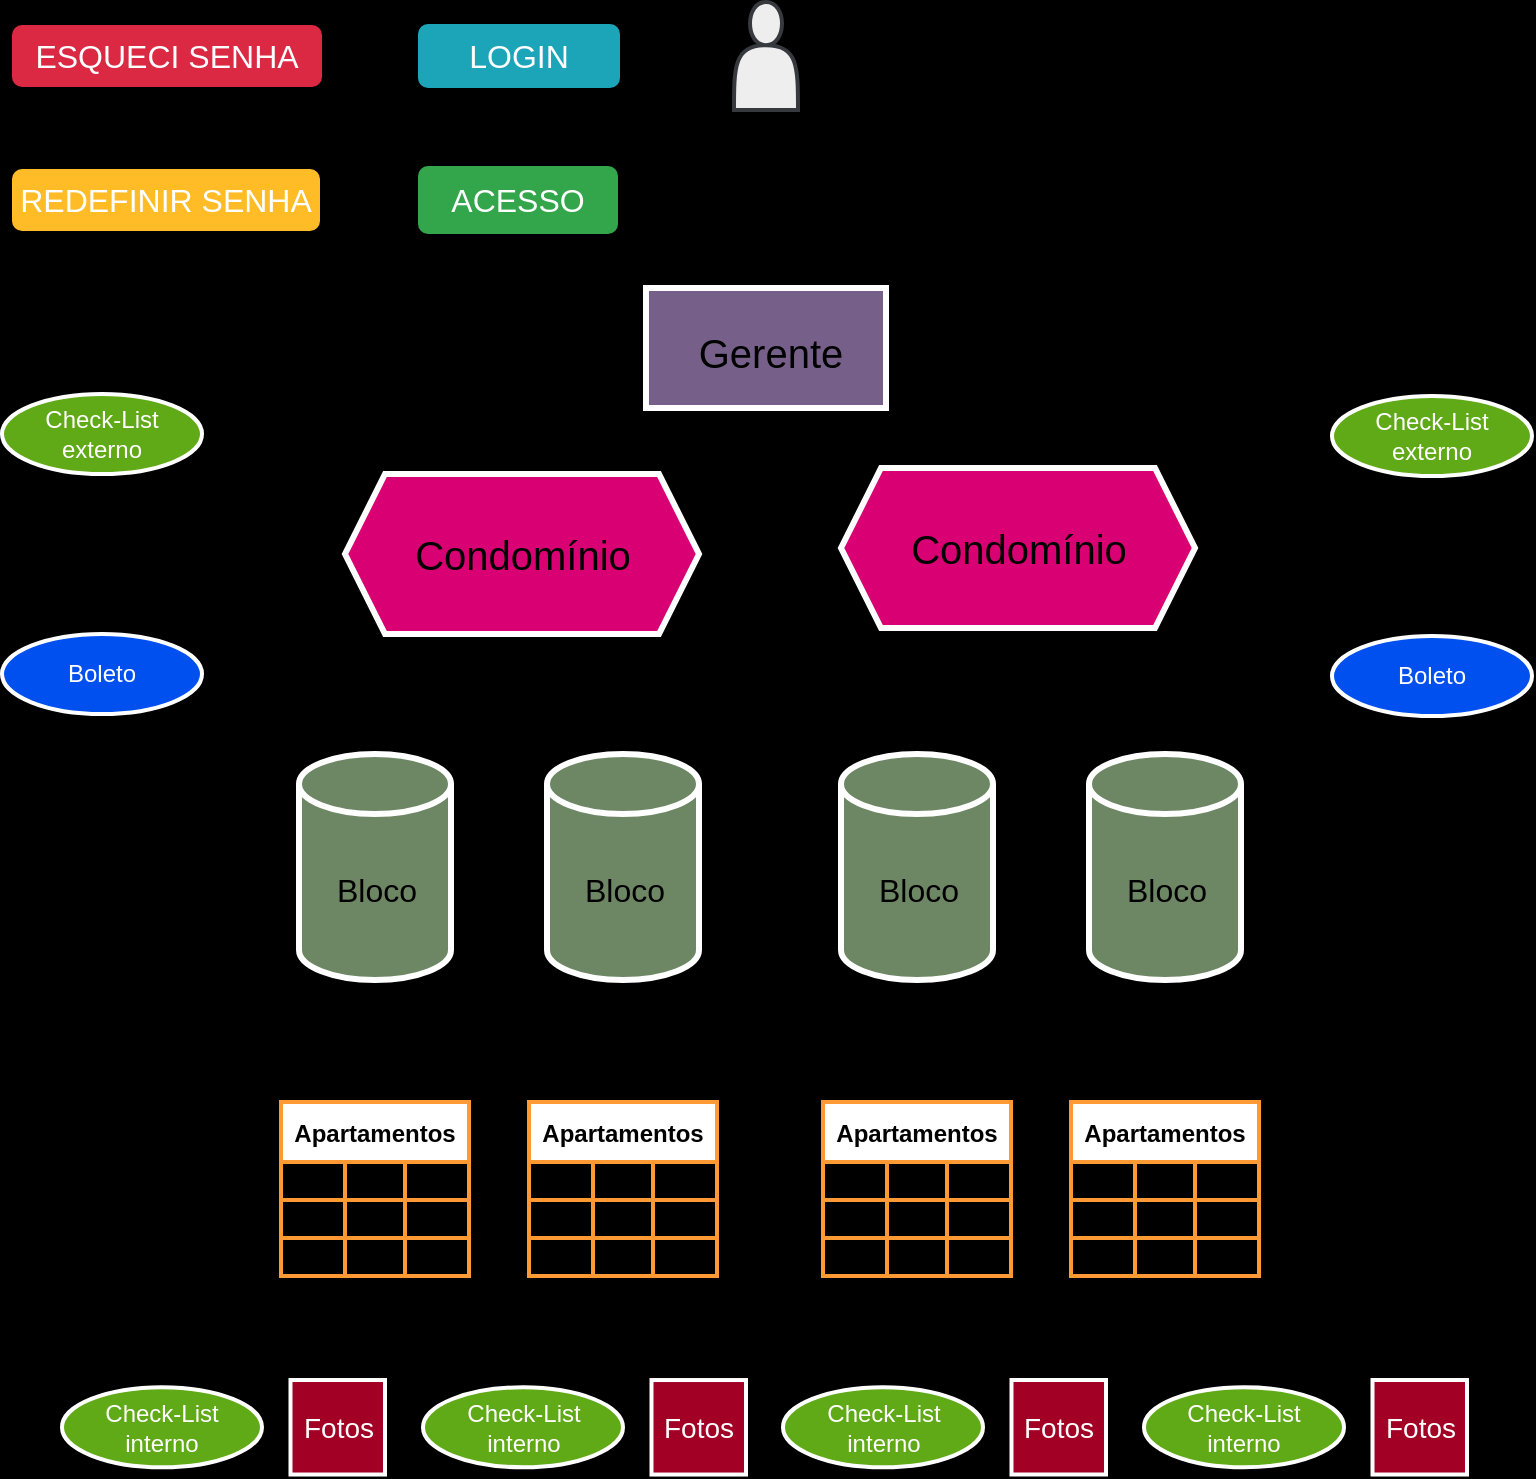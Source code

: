 <mxfile>
    <diagram id="E41IXRZdUjbz6F4WMIkR" name="Página-1">
        <mxGraphModel dx="1037" dy="745" grid="0" gridSize="10" guides="1" tooltips="1" connect="1" arrows="1" fold="1" page="1" pageScale="1" pageWidth="827" pageHeight="1169" background="#000000" math="0" shadow="0">
            <root>
                <mxCell id="0"/>
                <mxCell id="1" parent="0"/>
                <mxCell id="30" value="" style="edgeStyle=none;html=1;fontSize=20;" edge="1" parent="1" target="29">
                    <mxGeometry relative="1" as="geometry">
                        <mxPoint x="414" y="102" as="sourcePoint"/>
                    </mxGeometry>
                </mxCell>
                <mxCell id="28" value="Usuário" style="text;html=1;resizable=0;autosize=1;align=center;verticalAlign=middle;points=[];rounded=0;fontSize=15;" vertex="1" parent="1">
                    <mxGeometry x="383" y="74" width="62" height="22" as="geometry"/>
                </mxCell>
                <mxCell id="49" style="edgeStyle=elbowEdgeStyle;html=1;entryX=0.008;entryY=0.25;entryDx=0;entryDy=0;entryPerimeter=0;fontSize=20;" edge="1" parent="1" source="31" target="39">
                    <mxGeometry relative="1" as="geometry"/>
                </mxCell>
                <mxCell id="50" style="edgeStyle=elbowEdgeStyle;html=1;entryX=1.023;entryY=0.714;entryDx=0;entryDy=0;entryPerimeter=0;fontSize=20;" edge="1" parent="1" source="31" target="41">
                    <mxGeometry relative="1" as="geometry"/>
                </mxCell>
                <mxCell id="81" style="edgeStyle=elbowEdgeStyle;html=1;entryX=0.5;entryY=0;entryDx=0;entryDy=0;entryPerimeter=0;fontSize=16;" edge="1" parent="1" source="38" target="71">
                    <mxGeometry relative="1" as="geometry"/>
                </mxCell>
                <mxCell id="82" style="edgeStyle=elbowEdgeStyle;html=1;fontSize=16;" edge="1" parent="1" source="38" target="68">
                    <mxGeometry relative="1" as="geometry"/>
                </mxCell>
                <mxCell id="180" style="edgeStyle=elbowEdgeStyle;html=1;entryX=1;entryY=0.5;entryDx=0;entryDy=0;fontSize=12;" edge="1" parent="1" source="38" target="179">
                    <mxGeometry relative="1" as="geometry"/>
                </mxCell>
                <mxCell id="186" style="edgeStyle=elbowEdgeStyle;html=1;entryX=1;entryY=0.5;entryDx=0;entryDy=0;fontSize=12;" edge="1" parent="1" source="38" target="178">
                    <mxGeometry relative="1" as="geometry"/>
                </mxCell>
                <mxCell id="38" value="" style="shape=hexagon;perimeter=hexagonPerimeter2;whiteSpace=wrap;html=1;fixedSize=1;fontSize=20;strokeWidth=3;fillColor=#d80073;fontColor=#ffffff;strokeColor=#FFFFFF;" vertex="1" parent="1">
                    <mxGeometry x="203.5" y="250" width="177" height="80" as="geometry"/>
                </mxCell>
                <mxCell id="39" value="Condomínio" style="text;html=1;resizable=0;autosize=1;align=center;verticalAlign=middle;points=[];rounded=0;fontSize=20;" vertex="1" parent="1">
                    <mxGeometry x="233" y="276" width="118" height="28" as="geometry"/>
                </mxCell>
                <mxCell id="83" style="edgeStyle=elbowEdgeStyle;html=1;fontSize=16;" edge="1" parent="1" source="40" target="73">
                    <mxGeometry relative="1" as="geometry"/>
                </mxCell>
                <mxCell id="84" style="edgeStyle=elbowEdgeStyle;html=1;fontSize=16;" edge="1" parent="1" source="40" target="75">
                    <mxGeometry relative="1" as="geometry"/>
                </mxCell>
                <mxCell id="184" style="edgeStyle=elbowEdgeStyle;html=1;entryX=0;entryY=0.5;entryDx=0;entryDy=0;fontSize=12;" edge="1" parent="1" source="40" target="183">
                    <mxGeometry relative="1" as="geometry"/>
                </mxCell>
                <mxCell id="185" style="edgeStyle=elbowEdgeStyle;html=1;entryX=0;entryY=0.5;entryDx=0;entryDy=0;fontSize=12;" edge="1" parent="1" source="40" target="182">
                    <mxGeometry relative="1" as="geometry"/>
                </mxCell>
                <mxCell id="40" value="" style="shape=hexagon;perimeter=hexagonPerimeter2;whiteSpace=wrap;html=1;fixedSize=1;fontSize=20;strokeWidth=3;fillColor=#d80073;fontColor=#ffffff;strokeColor=#FFFFFF;" vertex="1" parent="1">
                    <mxGeometry x="451.5" y="247" width="177" height="80" as="geometry"/>
                </mxCell>
                <mxCell id="41" value="Condomínio" style="text;html=1;resizable=0;autosize=1;align=center;verticalAlign=middle;points=[];rounded=0;fontSize=20;" vertex="1" parent="1">
                    <mxGeometry x="481" y="273" width="118" height="28" as="geometry"/>
                </mxCell>
                <mxCell id="29" value="" style="whiteSpace=wrap;html=1;fontSize=20;rounded=0;strokeWidth=3;fillColor=#76608a;strokeColor=#FFFFFF;fontColor=#ffffff;" vertex="1" parent="1">
                    <mxGeometry x="354" y="157" width="120" height="60" as="geometry"/>
                </mxCell>
                <mxCell id="31" value="Gerente" style="text;html=1;resizable=0;autosize=1;align=center;verticalAlign=middle;points=[];rounded=0;fontSize=20;" vertex="1" parent="1">
                    <mxGeometry x="375" y="175" width="82" height="28" as="geometry"/>
                </mxCell>
                <mxCell id="166" style="edgeStyle=elbowEdgeStyle;html=1;fontSize=12;" edge="1" parent="1" source="68" target="101">
                    <mxGeometry relative="1" as="geometry"/>
                </mxCell>
                <mxCell id="68" value="" style="shape=cylinder3;whiteSpace=wrap;html=1;boundedLbl=1;backgroundOutline=1;size=15;fontSize=17;strokeWidth=3;fillColor=#6d8764;strokeColor=#FFFFFF;fontColor=#ffffff;" vertex="1" parent="1">
                    <mxGeometry x="180.5" y="390" width="76" height="113" as="geometry"/>
                </mxCell>
                <mxCell id="69" value="Bloco" style="text;html=1;resizable=0;autosize=1;align=center;verticalAlign=middle;points=[];rounded=0;fontSize=16;" vertex="1" parent="1">
                    <mxGeometry x="193.5" y="446" width="50" height="23" as="geometry"/>
                </mxCell>
                <mxCell id="167" style="edgeStyle=elbowEdgeStyle;html=1;entryX=0.5;entryY=0;entryDx=0;entryDy=0;fontSize=12;" edge="1" parent="1" source="71" target="127">
                    <mxGeometry relative="1" as="geometry"/>
                </mxCell>
                <mxCell id="71" value="" style="shape=cylinder3;whiteSpace=wrap;html=1;boundedLbl=1;backgroundOutline=1;size=15;fontSize=17;strokeWidth=3;fillColor=#6d8764;strokeColor=#FFFFFF;fontColor=#ffffff;" vertex="1" parent="1">
                    <mxGeometry x="304.5" y="390" width="76" height="113" as="geometry"/>
                </mxCell>
                <mxCell id="72" value="Bloco" style="text;html=1;resizable=0;autosize=1;align=center;verticalAlign=middle;points=[];rounded=0;fontSize=16;" vertex="1" parent="1">
                    <mxGeometry x="317.5" y="446" width="50" height="23" as="geometry"/>
                </mxCell>
                <mxCell id="168" style="edgeStyle=elbowEdgeStyle;html=1;entryX=0.5;entryY=0;entryDx=0;entryDy=0;fontSize=12;" edge="1" parent="1" source="73" target="140">
                    <mxGeometry relative="1" as="geometry"/>
                </mxCell>
                <mxCell id="73" value="" style="shape=cylinder3;whiteSpace=wrap;html=1;boundedLbl=1;backgroundOutline=1;size=15;fontSize=17;strokeWidth=3;fillColor=#6d8764;strokeColor=#FFFFFF;fontColor=#ffffff;" vertex="1" parent="1">
                    <mxGeometry x="451.5" y="390" width="76" height="113" as="geometry"/>
                </mxCell>
                <mxCell id="74" value="Bloco" style="text;html=1;resizable=0;autosize=1;align=center;verticalAlign=middle;points=[];rounded=0;fontSize=16;" vertex="1" parent="1">
                    <mxGeometry x="464.5" y="446" width="50" height="23" as="geometry"/>
                </mxCell>
                <mxCell id="169" style="edgeStyle=elbowEdgeStyle;html=1;entryX=0.5;entryY=0;entryDx=0;entryDy=0;fontSize=12;" edge="1" parent="1" source="75" target="153">
                    <mxGeometry relative="1" as="geometry"/>
                </mxCell>
                <mxCell id="75" value="" style="shape=cylinder3;whiteSpace=wrap;html=1;boundedLbl=1;backgroundOutline=1;size=15;fontSize=17;strokeWidth=3;fillColor=#6d8764;strokeColor=#FFFFFF;fontColor=#ffffff;" vertex="1" parent="1">
                    <mxGeometry x="575.5" y="390" width="76" height="113" as="geometry"/>
                </mxCell>
                <mxCell id="76" value="Bloco" style="text;html=1;resizable=0;autosize=1;align=center;verticalAlign=middle;points=[];rounded=0;fontSize=16;" vertex="1" parent="1">
                    <mxGeometry x="588.5" y="446" width="50" height="23" as="geometry"/>
                </mxCell>
                <mxCell id="243" style="edgeStyle=elbowEdgeStyle;html=1;fontSize=14;fontColor=#000000;" edge="1" parent="1" source="101">
                    <mxGeometry relative="1" as="geometry">
                        <mxPoint x="219" y="689" as="targetPoint"/>
                    </mxGeometry>
                </mxCell>
                <mxCell id="101" value="Apartamentos" style="shape=table;startSize=30;container=1;collapsible=0;childLayout=tableLayout;fontStyle=1;align=center;pointerEvents=1;fontSize=12;strokeWidth=2;fillColor=default;gradientColor=none;strokeColor=#FF9933;" vertex="1" parent="1">
                    <mxGeometry x="171.5" y="564" width="94" height="87" as="geometry"/>
                </mxCell>
                <mxCell id="102" value="" style="shape=partialRectangle;html=1;whiteSpace=wrap;collapsible=0;dropTarget=0;pointerEvents=0;fillColor=none;top=0;left=0;bottom=0;right=0;points=[[0,0.5],[1,0.5]];portConstraint=eastwest;fontSize=12;strokeWidth=2;" vertex="1" parent="101">
                    <mxGeometry y="30" width="94" height="19" as="geometry"/>
                </mxCell>
                <mxCell id="103" value="" style="shape=partialRectangle;html=1;whiteSpace=wrap;connectable=0;fillColor=none;top=0;left=0;bottom=0;right=0;overflow=hidden;pointerEvents=1;fontSize=12;strokeWidth=2;" vertex="1" parent="102">
                    <mxGeometry width="32" height="19" as="geometry">
                        <mxRectangle width="32" height="19" as="alternateBounds"/>
                    </mxGeometry>
                </mxCell>
                <mxCell id="104" value="" style="shape=partialRectangle;html=1;whiteSpace=wrap;connectable=0;fillColor=none;top=0;left=0;bottom=0;right=0;overflow=hidden;pointerEvents=1;fontSize=12;strokeWidth=2;" vertex="1" parent="102">
                    <mxGeometry x="32" width="30" height="19" as="geometry">
                        <mxRectangle width="30" height="19" as="alternateBounds"/>
                    </mxGeometry>
                </mxCell>
                <mxCell id="105" value="" style="shape=partialRectangle;html=1;whiteSpace=wrap;connectable=0;fillColor=none;top=0;left=0;bottom=0;right=0;overflow=hidden;pointerEvents=1;fontSize=12;strokeWidth=2;" vertex="1" parent="102">
                    <mxGeometry x="62" width="32" height="19" as="geometry">
                        <mxRectangle width="32" height="19" as="alternateBounds"/>
                    </mxGeometry>
                </mxCell>
                <mxCell id="106" value="" style="shape=partialRectangle;html=1;whiteSpace=wrap;collapsible=0;dropTarget=0;pointerEvents=0;fillColor=none;top=0;left=0;bottom=0;right=0;points=[[0,0.5],[1,0.5]];portConstraint=eastwest;fontSize=12;strokeWidth=2;" vertex="1" parent="101">
                    <mxGeometry y="49" width="94" height="19" as="geometry"/>
                </mxCell>
                <mxCell id="107" value="" style="shape=partialRectangle;html=1;whiteSpace=wrap;connectable=0;fillColor=none;top=0;left=0;bottom=0;right=0;overflow=hidden;pointerEvents=1;fontSize=12;strokeWidth=2;" vertex="1" parent="106">
                    <mxGeometry width="32" height="19" as="geometry">
                        <mxRectangle width="32" height="19" as="alternateBounds"/>
                    </mxGeometry>
                </mxCell>
                <mxCell id="108" value="" style="shape=partialRectangle;html=1;whiteSpace=wrap;connectable=0;fillColor=none;top=0;left=0;bottom=0;right=0;overflow=hidden;pointerEvents=1;fontSize=12;strokeWidth=2;" vertex="1" parent="106">
                    <mxGeometry x="32" width="30" height="19" as="geometry">
                        <mxRectangle width="30" height="19" as="alternateBounds"/>
                    </mxGeometry>
                </mxCell>
                <mxCell id="109" value="" style="shape=partialRectangle;html=1;whiteSpace=wrap;connectable=0;fillColor=none;top=0;left=0;bottom=0;right=0;overflow=hidden;pointerEvents=1;fontSize=12;strokeWidth=2;" vertex="1" parent="106">
                    <mxGeometry x="62" width="32" height="19" as="geometry">
                        <mxRectangle width="32" height="19" as="alternateBounds"/>
                    </mxGeometry>
                </mxCell>
                <mxCell id="110" value="" style="shape=partialRectangle;html=1;whiteSpace=wrap;collapsible=0;dropTarget=0;pointerEvents=0;fillColor=none;top=0;left=0;bottom=0;right=0;points=[[0,0.5],[1,0.5]];portConstraint=eastwest;fontSize=12;strokeWidth=2;" vertex="1" parent="101">
                    <mxGeometry y="68" width="94" height="19" as="geometry"/>
                </mxCell>
                <mxCell id="111" value="" style="shape=partialRectangle;html=1;whiteSpace=wrap;connectable=0;fillColor=none;top=0;left=0;bottom=0;right=0;overflow=hidden;pointerEvents=1;fontSize=12;strokeWidth=2;" vertex="1" parent="110">
                    <mxGeometry width="32" height="19" as="geometry">
                        <mxRectangle width="32" height="19" as="alternateBounds"/>
                    </mxGeometry>
                </mxCell>
                <mxCell id="112" value="" style="shape=partialRectangle;html=1;whiteSpace=wrap;connectable=0;fillColor=none;top=0;left=0;bottom=0;right=0;overflow=hidden;pointerEvents=1;fontSize=12;strokeWidth=2;strokeColor=#FF9933;" vertex="1" parent="110">
                    <mxGeometry x="32" width="30" height="19" as="geometry">
                        <mxRectangle width="30" height="19" as="alternateBounds"/>
                    </mxGeometry>
                </mxCell>
                <mxCell id="113" value="" style="shape=partialRectangle;html=1;whiteSpace=wrap;connectable=0;fillColor=none;top=0;left=0;bottom=0;right=0;overflow=hidden;pointerEvents=1;fontSize=12;strokeWidth=2;" vertex="1" parent="110">
                    <mxGeometry x="62" width="32" height="19" as="geometry">
                        <mxRectangle width="32" height="19" as="alternateBounds"/>
                    </mxGeometry>
                </mxCell>
                <mxCell id="244" style="edgeStyle=elbowEdgeStyle;html=1;fontSize=14;fontColor=#000000;" edge="1" parent="1" source="127">
                    <mxGeometry relative="1" as="geometry">
                        <mxPoint x="343" y="690" as="targetPoint"/>
                    </mxGeometry>
                </mxCell>
                <mxCell id="127" value="Apartamentos" style="shape=table;startSize=30;container=1;collapsible=0;childLayout=tableLayout;fontStyle=1;align=center;pointerEvents=1;fontSize=12;strokeWidth=2;fillColor=default;gradientColor=none;strokeColor=#FF9933;" vertex="1" parent="1">
                    <mxGeometry x="295.5" y="564" width="94" height="87" as="geometry"/>
                </mxCell>
                <mxCell id="128" value="" style="shape=partialRectangle;html=1;whiteSpace=wrap;collapsible=0;dropTarget=0;pointerEvents=0;fillColor=none;top=0;left=0;bottom=0;right=0;points=[[0,0.5],[1,0.5]];portConstraint=eastwest;fontSize=12;strokeWidth=2;" vertex="1" parent="127">
                    <mxGeometry y="30" width="94" height="19" as="geometry"/>
                </mxCell>
                <mxCell id="129" value="" style="shape=partialRectangle;html=1;whiteSpace=wrap;connectable=0;fillColor=none;top=0;left=0;bottom=0;right=0;overflow=hidden;pointerEvents=1;fontSize=12;strokeWidth=2;" vertex="1" parent="128">
                    <mxGeometry width="32" height="19" as="geometry">
                        <mxRectangle width="32" height="19" as="alternateBounds"/>
                    </mxGeometry>
                </mxCell>
                <mxCell id="130" value="" style="shape=partialRectangle;html=1;whiteSpace=wrap;connectable=0;fillColor=none;top=0;left=0;bottom=0;right=0;overflow=hidden;pointerEvents=1;fontSize=12;strokeWidth=2;" vertex="1" parent="128">
                    <mxGeometry x="32" width="30" height="19" as="geometry">
                        <mxRectangle width="30" height="19" as="alternateBounds"/>
                    </mxGeometry>
                </mxCell>
                <mxCell id="131" value="" style="shape=partialRectangle;html=1;whiteSpace=wrap;connectable=0;fillColor=none;top=0;left=0;bottom=0;right=0;overflow=hidden;pointerEvents=1;fontSize=12;strokeWidth=2;" vertex="1" parent="128">
                    <mxGeometry x="62" width="32" height="19" as="geometry">
                        <mxRectangle width="32" height="19" as="alternateBounds"/>
                    </mxGeometry>
                </mxCell>
                <mxCell id="132" value="" style="shape=partialRectangle;html=1;whiteSpace=wrap;collapsible=0;dropTarget=0;pointerEvents=0;fillColor=none;top=0;left=0;bottom=0;right=0;points=[[0,0.5],[1,0.5]];portConstraint=eastwest;fontSize=12;strokeWidth=2;" vertex="1" parent="127">
                    <mxGeometry y="49" width="94" height="19" as="geometry"/>
                </mxCell>
                <mxCell id="133" value="" style="shape=partialRectangle;html=1;whiteSpace=wrap;connectable=0;fillColor=none;top=0;left=0;bottom=0;right=0;overflow=hidden;pointerEvents=1;fontSize=12;strokeWidth=2;" vertex="1" parent="132">
                    <mxGeometry width="32" height="19" as="geometry">
                        <mxRectangle width="32" height="19" as="alternateBounds"/>
                    </mxGeometry>
                </mxCell>
                <mxCell id="134" value="" style="shape=partialRectangle;html=1;whiteSpace=wrap;connectable=0;fillColor=none;top=0;left=0;bottom=0;right=0;overflow=hidden;pointerEvents=1;fontSize=12;strokeWidth=2;" vertex="1" parent="132">
                    <mxGeometry x="32" width="30" height="19" as="geometry">
                        <mxRectangle width="30" height="19" as="alternateBounds"/>
                    </mxGeometry>
                </mxCell>
                <mxCell id="135" value="" style="shape=partialRectangle;html=1;whiteSpace=wrap;connectable=0;fillColor=none;top=0;left=0;bottom=0;right=0;overflow=hidden;pointerEvents=1;fontSize=12;strokeWidth=2;" vertex="1" parent="132">
                    <mxGeometry x="62" width="32" height="19" as="geometry">
                        <mxRectangle width="32" height="19" as="alternateBounds"/>
                    </mxGeometry>
                </mxCell>
                <mxCell id="136" value="" style="shape=partialRectangle;html=1;whiteSpace=wrap;collapsible=0;dropTarget=0;pointerEvents=0;fillColor=none;top=0;left=0;bottom=0;right=0;points=[[0,0.5],[1,0.5]];portConstraint=eastwest;fontSize=12;strokeWidth=2;" vertex="1" parent="127">
                    <mxGeometry y="68" width="94" height="19" as="geometry"/>
                </mxCell>
                <mxCell id="137" value="" style="shape=partialRectangle;html=1;whiteSpace=wrap;connectable=0;fillColor=none;top=0;left=0;bottom=0;right=0;overflow=hidden;pointerEvents=1;fontSize=12;strokeWidth=2;" vertex="1" parent="136">
                    <mxGeometry width="32" height="19" as="geometry">
                        <mxRectangle width="32" height="19" as="alternateBounds"/>
                    </mxGeometry>
                </mxCell>
                <mxCell id="138" value="" style="shape=partialRectangle;html=1;whiteSpace=wrap;connectable=0;fillColor=none;top=0;left=0;bottom=0;right=0;overflow=hidden;pointerEvents=1;fontSize=12;strokeWidth=2;" vertex="1" parent="136">
                    <mxGeometry x="32" width="30" height="19" as="geometry">
                        <mxRectangle width="30" height="19" as="alternateBounds"/>
                    </mxGeometry>
                </mxCell>
                <mxCell id="139" value="" style="shape=partialRectangle;html=1;whiteSpace=wrap;connectable=0;fillColor=none;top=0;left=0;bottom=0;right=0;overflow=hidden;pointerEvents=1;fontSize=12;strokeWidth=2;" vertex="1" parent="136">
                    <mxGeometry x="62" width="32" height="19" as="geometry">
                        <mxRectangle width="32" height="19" as="alternateBounds"/>
                    </mxGeometry>
                </mxCell>
                <mxCell id="245" style="edgeStyle=elbowEdgeStyle;html=1;fontSize=14;fontColor=#000000;" edge="1" parent="1" source="140">
                    <mxGeometry relative="1" as="geometry">
                        <mxPoint x="490" y="691" as="targetPoint"/>
                    </mxGeometry>
                </mxCell>
                <mxCell id="140" value="Apartamentos" style="shape=table;startSize=30;container=1;collapsible=0;childLayout=tableLayout;fontStyle=1;align=center;pointerEvents=1;fontSize=12;strokeWidth=2;fillColor=default;gradientColor=none;strokeColor=#FF9933;" vertex="1" parent="1">
                    <mxGeometry x="442.5" y="564" width="94" height="87" as="geometry"/>
                </mxCell>
                <mxCell id="141" value="" style="shape=partialRectangle;html=1;whiteSpace=wrap;collapsible=0;dropTarget=0;pointerEvents=0;fillColor=none;top=0;left=0;bottom=0;right=0;points=[[0,0.5],[1,0.5]];portConstraint=eastwest;fontSize=12;strokeWidth=2;" vertex="1" parent="140">
                    <mxGeometry y="30" width="94" height="19" as="geometry"/>
                </mxCell>
                <mxCell id="142" value="" style="shape=partialRectangle;html=1;whiteSpace=wrap;connectable=0;fillColor=none;top=0;left=0;bottom=0;right=0;overflow=hidden;pointerEvents=1;fontSize=12;strokeWidth=2;" vertex="1" parent="141">
                    <mxGeometry width="32" height="19" as="geometry">
                        <mxRectangle width="32" height="19" as="alternateBounds"/>
                    </mxGeometry>
                </mxCell>
                <mxCell id="143" value="" style="shape=partialRectangle;html=1;whiteSpace=wrap;connectable=0;fillColor=none;top=0;left=0;bottom=0;right=0;overflow=hidden;pointerEvents=1;fontSize=12;strokeWidth=2;" vertex="1" parent="141">
                    <mxGeometry x="32" width="30" height="19" as="geometry">
                        <mxRectangle width="30" height="19" as="alternateBounds"/>
                    </mxGeometry>
                </mxCell>
                <mxCell id="144" value="" style="shape=partialRectangle;html=1;whiteSpace=wrap;connectable=0;fillColor=none;top=0;left=0;bottom=0;right=0;overflow=hidden;pointerEvents=1;fontSize=12;strokeWidth=2;" vertex="1" parent="141">
                    <mxGeometry x="62" width="32" height="19" as="geometry">
                        <mxRectangle width="32" height="19" as="alternateBounds"/>
                    </mxGeometry>
                </mxCell>
                <mxCell id="145" value="" style="shape=partialRectangle;html=1;whiteSpace=wrap;collapsible=0;dropTarget=0;pointerEvents=0;fillColor=none;top=0;left=0;bottom=0;right=0;points=[[0,0.5],[1,0.5]];portConstraint=eastwest;fontSize=12;strokeWidth=2;" vertex="1" parent="140">
                    <mxGeometry y="49" width="94" height="19" as="geometry"/>
                </mxCell>
                <mxCell id="146" value="" style="shape=partialRectangle;html=1;whiteSpace=wrap;connectable=0;fillColor=none;top=0;left=0;bottom=0;right=0;overflow=hidden;pointerEvents=1;fontSize=12;strokeWidth=2;" vertex="1" parent="145">
                    <mxGeometry width="32" height="19" as="geometry">
                        <mxRectangle width="32" height="19" as="alternateBounds"/>
                    </mxGeometry>
                </mxCell>
                <mxCell id="147" value="" style="shape=partialRectangle;html=1;whiteSpace=wrap;connectable=0;fillColor=none;top=0;left=0;bottom=0;right=0;overflow=hidden;pointerEvents=1;fontSize=12;strokeWidth=2;" vertex="1" parent="145">
                    <mxGeometry x="32" width="30" height="19" as="geometry">
                        <mxRectangle width="30" height="19" as="alternateBounds"/>
                    </mxGeometry>
                </mxCell>
                <mxCell id="148" value="" style="shape=partialRectangle;html=1;whiteSpace=wrap;connectable=0;fillColor=none;top=0;left=0;bottom=0;right=0;overflow=hidden;pointerEvents=1;fontSize=12;strokeWidth=2;" vertex="1" parent="145">
                    <mxGeometry x="62" width="32" height="19" as="geometry">
                        <mxRectangle width="32" height="19" as="alternateBounds"/>
                    </mxGeometry>
                </mxCell>
                <mxCell id="149" value="" style="shape=partialRectangle;html=1;whiteSpace=wrap;collapsible=0;dropTarget=0;pointerEvents=0;fillColor=none;top=0;left=0;bottom=0;right=0;points=[[0,0.5],[1,0.5]];portConstraint=eastwest;fontSize=12;strokeWidth=2;" vertex="1" parent="140">
                    <mxGeometry y="68" width="94" height="19" as="geometry"/>
                </mxCell>
                <mxCell id="150" value="" style="shape=partialRectangle;html=1;whiteSpace=wrap;connectable=0;fillColor=none;top=0;left=0;bottom=0;right=0;overflow=hidden;pointerEvents=1;fontSize=12;strokeWidth=2;" vertex="1" parent="149">
                    <mxGeometry width="32" height="19" as="geometry">
                        <mxRectangle width="32" height="19" as="alternateBounds"/>
                    </mxGeometry>
                </mxCell>
                <mxCell id="151" value="" style="shape=partialRectangle;html=1;whiteSpace=wrap;connectable=0;fillColor=none;top=0;left=0;bottom=0;right=0;overflow=hidden;pointerEvents=1;fontSize=12;strokeWidth=2;" vertex="1" parent="149">
                    <mxGeometry x="32" width="30" height="19" as="geometry">
                        <mxRectangle width="30" height="19" as="alternateBounds"/>
                    </mxGeometry>
                </mxCell>
                <mxCell id="152" value="" style="shape=partialRectangle;html=1;whiteSpace=wrap;connectable=0;fillColor=none;top=0;left=0;bottom=0;right=0;overflow=hidden;pointerEvents=1;fontSize=12;strokeWidth=2;" vertex="1" parent="149">
                    <mxGeometry x="62" width="32" height="19" as="geometry">
                        <mxRectangle width="32" height="19" as="alternateBounds"/>
                    </mxGeometry>
                </mxCell>
                <mxCell id="246" style="edgeStyle=elbowEdgeStyle;html=1;fontSize=14;fontColor=#000000;" edge="1" parent="1" source="153">
                    <mxGeometry relative="1" as="geometry">
                        <mxPoint x="614" y="691" as="targetPoint"/>
                        <Array as="points">
                            <mxPoint x="614" y="690"/>
                        </Array>
                    </mxGeometry>
                </mxCell>
                <mxCell id="153" value="Apartamentos" style="shape=table;startSize=30;container=1;collapsible=0;childLayout=tableLayout;fontStyle=1;align=center;pointerEvents=1;fontSize=12;strokeWidth=2;fillColor=default;gradientColor=none;strokeColor=#FF9933;" vertex="1" parent="1">
                    <mxGeometry x="566.5" y="564" width="94" height="87" as="geometry"/>
                </mxCell>
                <mxCell id="154" value="" style="shape=partialRectangle;html=1;whiteSpace=wrap;collapsible=0;dropTarget=0;pointerEvents=0;fillColor=none;top=0;left=0;bottom=0;right=0;points=[[0,0.5],[1,0.5]];portConstraint=eastwest;fontSize=12;strokeWidth=2;" vertex="1" parent="153">
                    <mxGeometry y="30" width="94" height="19" as="geometry"/>
                </mxCell>
                <mxCell id="155" value="" style="shape=partialRectangle;html=1;whiteSpace=wrap;connectable=0;fillColor=none;top=0;left=0;bottom=0;right=0;overflow=hidden;pointerEvents=1;fontSize=12;strokeWidth=2;" vertex="1" parent="154">
                    <mxGeometry width="32" height="19" as="geometry">
                        <mxRectangle width="32" height="19" as="alternateBounds"/>
                    </mxGeometry>
                </mxCell>
                <mxCell id="156" value="" style="shape=partialRectangle;html=1;whiteSpace=wrap;connectable=0;fillColor=none;top=0;left=0;bottom=0;right=0;overflow=hidden;pointerEvents=1;fontSize=12;strokeWidth=2;" vertex="1" parent="154">
                    <mxGeometry x="32" width="30" height="19" as="geometry">
                        <mxRectangle width="30" height="19" as="alternateBounds"/>
                    </mxGeometry>
                </mxCell>
                <mxCell id="157" value="" style="shape=partialRectangle;html=1;whiteSpace=wrap;connectable=0;fillColor=none;top=0;left=0;bottom=0;right=0;overflow=hidden;pointerEvents=1;fontSize=12;strokeWidth=2;" vertex="1" parent="154">
                    <mxGeometry x="62" width="32" height="19" as="geometry">
                        <mxRectangle width="32" height="19" as="alternateBounds"/>
                    </mxGeometry>
                </mxCell>
                <mxCell id="158" value="" style="shape=partialRectangle;html=1;whiteSpace=wrap;collapsible=0;dropTarget=0;pointerEvents=0;fillColor=none;top=0;left=0;bottom=0;right=0;points=[[0,0.5],[1,0.5]];portConstraint=eastwest;fontSize=12;strokeWidth=2;" vertex="1" parent="153">
                    <mxGeometry y="49" width="94" height="19" as="geometry"/>
                </mxCell>
                <mxCell id="159" value="" style="shape=partialRectangle;html=1;whiteSpace=wrap;connectable=0;fillColor=none;top=0;left=0;bottom=0;right=0;overflow=hidden;pointerEvents=1;fontSize=12;strokeWidth=2;" vertex="1" parent="158">
                    <mxGeometry width="32" height="19" as="geometry">
                        <mxRectangle width="32" height="19" as="alternateBounds"/>
                    </mxGeometry>
                </mxCell>
                <mxCell id="160" value="" style="shape=partialRectangle;html=1;whiteSpace=wrap;connectable=0;fillColor=none;top=0;left=0;bottom=0;right=0;overflow=hidden;pointerEvents=1;fontSize=12;strokeWidth=2;" vertex="1" parent="158">
                    <mxGeometry x="32" width="30" height="19" as="geometry">
                        <mxRectangle width="30" height="19" as="alternateBounds"/>
                    </mxGeometry>
                </mxCell>
                <mxCell id="161" value="" style="shape=partialRectangle;html=1;whiteSpace=wrap;connectable=0;fillColor=none;top=0;left=0;bottom=0;right=0;overflow=hidden;pointerEvents=1;fontSize=12;strokeWidth=2;" vertex="1" parent="158">
                    <mxGeometry x="62" width="32" height="19" as="geometry">
                        <mxRectangle width="32" height="19" as="alternateBounds"/>
                    </mxGeometry>
                </mxCell>
                <mxCell id="162" value="" style="shape=partialRectangle;html=1;whiteSpace=wrap;collapsible=0;dropTarget=0;pointerEvents=0;fillColor=none;top=0;left=0;bottom=0;right=0;points=[[0,0.5],[1,0.5]];portConstraint=eastwest;fontSize=12;strokeWidth=2;" vertex="1" parent="153">
                    <mxGeometry y="68" width="94" height="19" as="geometry"/>
                </mxCell>
                <mxCell id="163" value="" style="shape=partialRectangle;html=1;whiteSpace=wrap;connectable=0;fillColor=none;top=0;left=0;bottom=0;right=0;overflow=hidden;pointerEvents=1;fontSize=12;strokeWidth=2;" vertex="1" parent="162">
                    <mxGeometry width="32" height="19" as="geometry">
                        <mxRectangle width="32" height="19" as="alternateBounds"/>
                    </mxGeometry>
                </mxCell>
                <mxCell id="164" value="" style="shape=partialRectangle;html=1;whiteSpace=wrap;connectable=0;fillColor=none;top=0;left=0;bottom=0;right=0;overflow=hidden;pointerEvents=1;fontSize=12;strokeWidth=2;" vertex="1" parent="162">
                    <mxGeometry x="32" width="30" height="19" as="geometry">
                        <mxRectangle width="30" height="19" as="alternateBounds"/>
                    </mxGeometry>
                </mxCell>
                <mxCell id="165" value="" style="shape=partialRectangle;html=1;whiteSpace=wrap;connectable=0;fillColor=none;top=0;left=0;bottom=0;right=0;overflow=hidden;pointerEvents=1;fontSize=12;strokeWidth=2;" vertex="1" parent="162">
                    <mxGeometry x="62" width="32" height="19" as="geometry">
                        <mxRectangle width="32" height="19" as="alternateBounds"/>
                    </mxGeometry>
                </mxCell>
                <mxCell id="270" value="" style="edgeStyle=elbowEdgeStyle;html=1;fontSize=14;fontColor=#000000;" edge="1" parent="1" source="170" target="255">
                    <mxGeometry relative="1" as="geometry"/>
                </mxCell>
                <mxCell id="170" value="" style="shape=actor;whiteSpace=wrap;html=1;fontSize=12;strokeWidth=2;fillColor=#eeeeee;strokeColor=#36393d;" vertex="1" parent="1">
                    <mxGeometry x="398" y="14" width="32" height="54" as="geometry"/>
                </mxCell>
                <mxCell id="178" value="Check-List&lt;br&gt;externo" style="ellipse;whiteSpace=wrap;html=1;align=center;newEdgeStyle={&quot;edgeStyle&quot;:&quot;entityRelationEdgeStyle&quot;,&quot;startArrow&quot;:&quot;none&quot;,&quot;endArrow&quot;:&quot;none&quot;,&quot;segment&quot;:10,&quot;curved&quot;:1};treeFolding=1;treeMoving=1;fontSize=12;strokeWidth=2;fillColor=#60a917;fontColor=#ffffff;strokeColor=#FFFFFF;" vertex="1" parent="1">
                    <mxGeometry x="32" y="210" width="100" height="40" as="geometry"/>
                </mxCell>
                <mxCell id="179" value="Boleto" style="ellipse;whiteSpace=wrap;html=1;align=center;newEdgeStyle={&quot;edgeStyle&quot;:&quot;entityRelationEdgeStyle&quot;,&quot;startArrow&quot;:&quot;none&quot;,&quot;endArrow&quot;:&quot;none&quot;,&quot;segment&quot;:10,&quot;curved&quot;:1};treeFolding=1;treeMoving=1;fontSize=12;strokeWidth=2;fillColor=#0050ef;fontColor=#ffffff;strokeColor=#FFFFFF;" vertex="1" collapsed="1" parent="1">
                    <mxGeometry x="32" y="330" width="100" height="40" as="geometry"/>
                </mxCell>
                <mxCell id="182" value="Check-List&lt;br&gt;externo" style="ellipse;whiteSpace=wrap;html=1;align=center;newEdgeStyle={&quot;edgeStyle&quot;:&quot;entityRelationEdgeStyle&quot;,&quot;startArrow&quot;:&quot;none&quot;,&quot;endArrow&quot;:&quot;none&quot;,&quot;segment&quot;:10,&quot;curved&quot;:1};treeFolding=1;treeMoving=1;fontSize=12;strokeWidth=2;fillColor=#60a917;fontColor=#ffffff;strokeColor=#FFFFFF;" vertex="1" parent="1">
                    <mxGeometry x="697" y="211" width="100" height="40" as="geometry"/>
                </mxCell>
                <mxCell id="183" value="Boleto" style="ellipse;whiteSpace=wrap;html=1;align=center;newEdgeStyle={&quot;edgeStyle&quot;:&quot;entityRelationEdgeStyle&quot;,&quot;startArrow&quot;:&quot;none&quot;,&quot;endArrow&quot;:&quot;none&quot;,&quot;segment&quot;:10,&quot;curved&quot;:1};treeFolding=1;treeMoving=1;fontSize=12;strokeWidth=2;fillColor=#0050ef;fontColor=#ffffff;strokeColor=#FFFFFF;" vertex="1" collapsed="1" parent="1">
                    <mxGeometry x="697" y="331" width="100" height="40" as="geometry"/>
                </mxCell>
                <mxCell id="187" value="Check-List&lt;br&gt;interno" style="ellipse;whiteSpace=wrap;html=1;align=center;newEdgeStyle={&quot;edgeStyle&quot;:&quot;entityRelationEdgeStyle&quot;,&quot;startArrow&quot;:&quot;none&quot;,&quot;endArrow&quot;:&quot;none&quot;,&quot;segment&quot;:10,&quot;curved&quot;:1};treeFolding=1;treeMoving=1;fontSize=12;strokeWidth=2;fillColor=#60a917;fontColor=#ffffff;strokeColor=#FFFFFF;" vertex="1" parent="1">
                    <mxGeometry x="242.5" y="706.64" width="100" height="40" as="geometry"/>
                </mxCell>
                <mxCell id="227" value="" style="whiteSpace=wrap;html=1;aspect=fixed;fontSize=15;strokeColor=#FFFFFF;strokeWidth=2;fillColor=#a20025;fontColor=#ffffff;" vertex="1" parent="1">
                    <mxGeometry x="356.75" y="703.02" width="47.25" height="47.25" as="geometry"/>
                </mxCell>
                <mxCell id="230" value="Fotos" style="text;html=1;resizable=0;autosize=1;align=center;verticalAlign=middle;points=[];rounded=0;fontSize=14;fontColor=#ffffff;fillColor=none;strokeColor=none;" vertex="1" parent="1">
                    <mxGeometry x="357.87" y="716.15" width="45" height="21" as="geometry"/>
                </mxCell>
                <mxCell id="232" value="Check-List&lt;br&gt;interno" style="ellipse;whiteSpace=wrap;html=1;align=center;newEdgeStyle={&quot;edgeStyle&quot;:&quot;entityRelationEdgeStyle&quot;,&quot;startArrow&quot;:&quot;none&quot;,&quot;endArrow&quot;:&quot;none&quot;,&quot;segment&quot;:10,&quot;curved&quot;:1};treeFolding=1;treeMoving=1;fontSize=12;strokeWidth=2;fillColor=#60a917;fontColor=#ffffff;strokeColor=#FFFFFF;" vertex="1" parent="1">
                    <mxGeometry x="62" y="706.63" width="100" height="40" as="geometry"/>
                </mxCell>
                <mxCell id="233" value="" style="whiteSpace=wrap;html=1;aspect=fixed;fontSize=15;strokeColor=#FFFFFF;strokeWidth=2;fillColor=#a20025;fontColor=#ffffff;" vertex="1" parent="1">
                    <mxGeometry x="176.25" y="703.01" width="47.25" height="47.25" as="geometry"/>
                </mxCell>
                <mxCell id="234" value="Fotos" style="text;html=1;resizable=0;autosize=1;align=center;verticalAlign=middle;points=[];rounded=0;fontSize=14;fontColor=#ffffff;fillColor=none;strokeColor=none;" vertex="1" parent="1">
                    <mxGeometry x="177.37" y="716.14" width="45" height="21" as="geometry"/>
                </mxCell>
                <mxCell id="235" value="Check-List&lt;br&gt;interno" style="ellipse;whiteSpace=wrap;html=1;align=center;newEdgeStyle={&quot;edgeStyle&quot;:&quot;entityRelationEdgeStyle&quot;,&quot;startArrow&quot;:&quot;none&quot;,&quot;endArrow&quot;:&quot;none&quot;,&quot;segment&quot;:10,&quot;curved&quot;:1};treeFolding=1;treeMoving=1;fontSize=12;strokeWidth=2;fillColor=#60a917;fontColor=#ffffff;strokeColor=#FFFFFF;" vertex="1" parent="1">
                    <mxGeometry x="603" y="706.63" width="100" height="40" as="geometry"/>
                </mxCell>
                <mxCell id="236" value="" style="whiteSpace=wrap;html=1;aspect=fixed;fontSize=15;strokeColor=#FFFFFF;strokeWidth=2;fillColor=#a20025;fontColor=#ffffff;" vertex="1" parent="1">
                    <mxGeometry x="717.25" y="703.01" width="47.25" height="47.25" as="geometry"/>
                </mxCell>
                <mxCell id="237" value="Fotos" style="text;html=1;resizable=0;autosize=1;align=center;verticalAlign=middle;points=[];rounded=0;fontSize=14;fontColor=#ffffff;fillColor=none;strokeColor=none;" vertex="1" parent="1">
                    <mxGeometry x="718.37" y="716.14" width="45" height="21" as="geometry"/>
                </mxCell>
                <mxCell id="238" value="Check-List&lt;br&gt;interno" style="ellipse;whiteSpace=wrap;html=1;align=center;newEdgeStyle={&quot;edgeStyle&quot;:&quot;entityRelationEdgeStyle&quot;,&quot;startArrow&quot;:&quot;none&quot;,&quot;endArrow&quot;:&quot;none&quot;,&quot;segment&quot;:10,&quot;curved&quot;:1};treeFolding=1;treeMoving=1;fontSize=12;strokeWidth=2;fillColor=#60a917;fontColor=#ffffff;strokeColor=#FFFFFF;" vertex="1" parent="1">
                    <mxGeometry x="422.5" y="706.62" width="100" height="40" as="geometry"/>
                </mxCell>
                <mxCell id="239" value="" style="whiteSpace=wrap;html=1;aspect=fixed;fontSize=15;strokeColor=#FFFFFF;strokeWidth=2;fillColor=#a20025;fontColor=#ffffff;" vertex="1" parent="1">
                    <mxGeometry x="536.75" y="703" width="47.25" height="47.25" as="geometry"/>
                </mxCell>
                <mxCell id="240" value="Fotos" style="text;html=1;resizable=0;autosize=1;align=center;verticalAlign=middle;points=[];rounded=0;fontSize=14;fontColor=#ffffff;fillColor=none;strokeColor=none;" vertex="1" parent="1">
                    <mxGeometry x="537.87" y="716.13" width="45" height="21" as="geometry"/>
                </mxCell>
                <mxCell id="241" value="" style="endArrow=none;html=1;fontSize=14;fontColor=#000000;" edge="1" parent="1">
                    <mxGeometry width="50" height="50" relative="1" as="geometry">
                        <mxPoint x="90" y="691" as="sourcePoint"/>
                        <mxPoint x="737" y="691" as="targetPoint"/>
                        <Array as="points">
                            <mxPoint x="397" y="691"/>
                        </Array>
                    </mxGeometry>
                </mxCell>
                <mxCell id="248" value="ACESSO" style="html=1;shadow=0;dashed=0;shape=mxgraph.bootstrap.rrect;rSize=5;strokeColor=none;strokeWidth=1;fillColor=#33A64C;fontColor=#FFFFFF;whiteSpace=wrap;align=center;verticalAlign=middle;spacingLeft=0;fontStyle=0;fontSize=16;spacing=5;" vertex="1" parent="1">
                    <mxGeometry x="240" y="96" width="100" height="34" as="geometry"/>
                </mxCell>
                <mxCell id="268" value="" style="edgeStyle=elbowEdgeStyle;html=1;fontSize=14;fontColor=#000000;" edge="1" parent="1" source="254" target="256">
                    <mxGeometry relative="1" as="geometry"/>
                </mxCell>
                <mxCell id="254" value="ESQUECI SENHA" style="html=1;shadow=0;dashed=0;shape=mxgraph.bootstrap.rrect;rSize=5;strokeColor=none;strokeWidth=1;fillColor=#DB2843;fontColor=#FFFFFF;whiteSpace=wrap;align=center;verticalAlign=middle;spacingLeft=0;fontStyle=0;fontSize=16;spacing=5;" vertex="1" parent="1">
                    <mxGeometry x="37" y="25.5" width="155" height="31" as="geometry"/>
                </mxCell>
                <mxCell id="264" value="" style="edgeStyle=elbowEdgeStyle;html=1;fontSize=14;fontColor=#000000;" edge="1" parent="1" source="255" target="248">
                    <mxGeometry relative="1" as="geometry"/>
                </mxCell>
                <mxCell id="267" value="" style="edgeStyle=elbowEdgeStyle;html=1;fontSize=14;fontColor=#000000;" edge="1" parent="1" source="255" target="254">
                    <mxGeometry relative="1" as="geometry"/>
                </mxCell>
                <mxCell id="255" value="LOGIN" style="html=1;shadow=0;dashed=0;shape=mxgraph.bootstrap.rrect;rSize=5;strokeColor=none;strokeWidth=1;fillColor=#1CA5B8;fontColor=#FFFFFF;whiteSpace=wrap;align=center;verticalAlign=middle;spacingLeft=0;fontStyle=0;fontSize=16;spacing=5;" vertex="1" parent="1">
                    <mxGeometry x="240" y="25" width="101" height="32" as="geometry"/>
                </mxCell>
                <mxCell id="269" value="" style="edgeStyle=elbowEdgeStyle;html=1;fontSize=14;fontColor=#000000;" edge="1" parent="1" source="256" target="248">
                    <mxGeometry relative="1" as="geometry"/>
                </mxCell>
                <mxCell id="256" value="REDEFINIR SENHA" style="html=1;shadow=0;dashed=0;shape=mxgraph.bootstrap.rrect;rSize=5;strokeColor=none;strokeWidth=1;fillColor=#FFBC26;fontColor=#FFFFFF;whiteSpace=wrap;align=center;verticalAlign=middle;spacingLeft=0;fontStyle=0;fontSize=16;spacing=5;" vertex="1" parent="1">
                    <mxGeometry x="37" y="97.5" width="154" height="31" as="geometry"/>
                </mxCell>
            </root>
        </mxGraphModel>
    </diagram>
</mxfile>